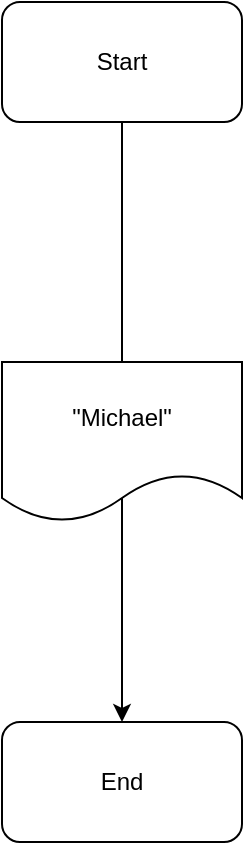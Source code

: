 <mxfile version="24.6.4" type="github">
  <diagram name="Page-1" id="xeEYPeFEBs2jBGY9PeNc">
    <mxGraphModel dx="1360" dy="765" grid="1" gridSize="10" guides="1" tooltips="1" connect="1" arrows="1" fold="1" page="1" pageScale="1" pageWidth="850" pageHeight="1100" math="0" shadow="0">
      <root>
        <mxCell id="0" />
        <mxCell id="1" parent="0" />
        <mxCell id="7RJfkKlbAGzNRWUD046C-1" value="Start" style="rounded=1;whiteSpace=wrap;html=1;" parent="1" vertex="1">
          <mxGeometry x="360" y="140" width="120" height="60" as="geometry" />
        </mxCell>
        <mxCell id="7RJfkKlbAGzNRWUD046C-2" value="End" style="rounded=1;whiteSpace=wrap;html=1;" parent="1" vertex="1">
          <mxGeometry x="360" y="500" width="120" height="60" as="geometry" />
        </mxCell>
        <mxCell id="7RJfkKlbAGzNRWUD046C-3" value="" style="endArrow=classic;html=1;rounded=0;entryX=0.5;entryY=0;entryDx=0;entryDy=0;exitX=0.5;exitY=1;exitDx=0;exitDy=0;" parent="1" source="7RJfkKlbAGzNRWUD046C-1" target="7RJfkKlbAGzNRWUD046C-2" edge="1">
          <mxGeometry width="50" height="50" relative="1" as="geometry">
            <mxPoint x="340" y="220" as="sourcePoint" />
            <mxPoint x="450" y="480" as="targetPoint" />
          </mxGeometry>
        </mxCell>
        <mxCell id="TfZFBsqH3E4nMo0LBLJ_-1" value="&quot;Michael&quot;" style="shape=document;whiteSpace=wrap;html=1;boundedLbl=1;" vertex="1" parent="1">
          <mxGeometry x="360" y="320" width="120" height="80" as="geometry" />
        </mxCell>
      </root>
    </mxGraphModel>
  </diagram>
</mxfile>

